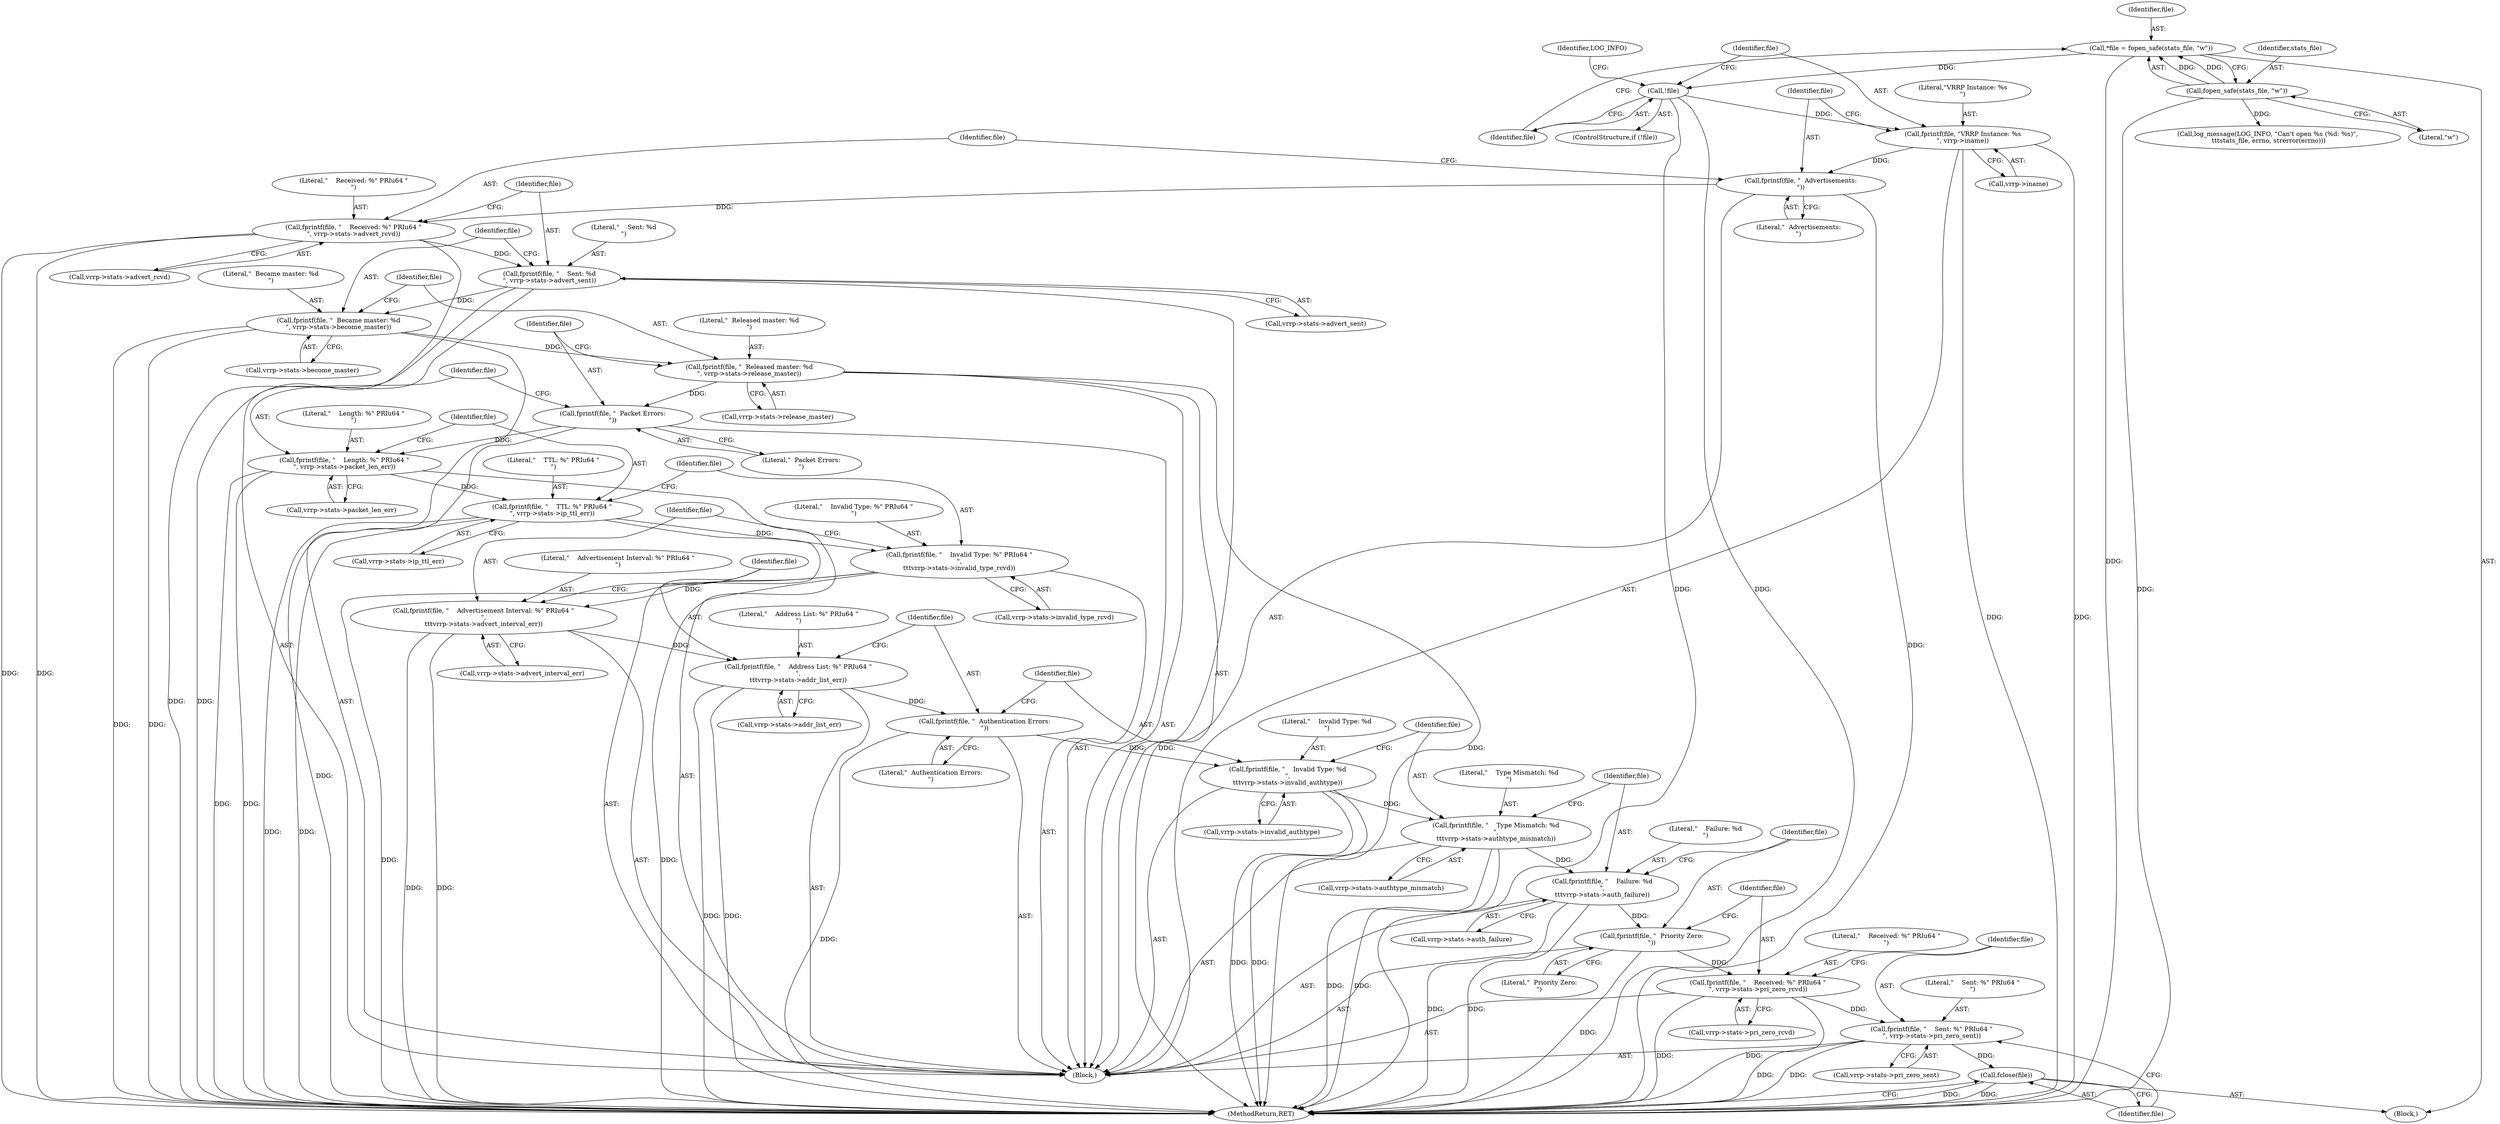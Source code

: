 digraph "0_keepalived_04f2d32871bb3b11d7dc024039952f2fe2750306_6@API" {
"1000124" [label="(Call,fprintf(file, \"VRRP Instance: %s\n\", vrrp->iname))"];
"1000112" [label="(Call,!file)"];
"1000104" [label="(Call,*file = fopen_safe(stats_file, \"w\"))"];
"1000106" [label="(Call,fopen_safe(stats_file, \"w\"))"];
"1000130" [label="(Call,fprintf(file, \"  Advertisements:\n\"))"];
"1000133" [label="(Call,fprintf(file, \"    Received: %\" PRIu64 \"\n\", vrrp->stats->advert_rcvd))"];
"1000141" [label="(Call,fprintf(file, \"    Sent: %d\n\", vrrp->stats->advert_sent))"];
"1000149" [label="(Call,fprintf(file, \"  Became master: %d\n\", vrrp->stats->become_master))"];
"1000157" [label="(Call,fprintf(file, \"  Released master: %d\n\", vrrp->stats->release_master))"];
"1000165" [label="(Call,fprintf(file, \"  Packet Errors:\n\"))"];
"1000168" [label="(Call,fprintf(file, \"    Length: %\" PRIu64 \"\n\", vrrp->stats->packet_len_err))"];
"1000176" [label="(Call,fprintf(file, \"    TTL: %\" PRIu64 \"\n\", vrrp->stats->ip_ttl_err))"];
"1000184" [label="(Call,fprintf(file, \"    Invalid Type: %\" PRIu64 \"\n\",\n\t\t\tvrrp->stats->invalid_type_rcvd))"];
"1000192" [label="(Call,fprintf(file, \"    Advertisement Interval: %\" PRIu64 \"\n\",\n\t\t\tvrrp->stats->advert_interval_err))"];
"1000200" [label="(Call,fprintf(file, \"    Address List: %\" PRIu64 \"\n\",\n\t\t\tvrrp->stats->addr_list_err))"];
"1000208" [label="(Call,fprintf(file, \"  Authentication Errors:\n\"))"];
"1000211" [label="(Call,fprintf(file, \"    Invalid Type: %d\n\",\n\t\t\tvrrp->stats->invalid_authtype))"];
"1000219" [label="(Call,fprintf(file, \"    Type Mismatch: %d\n\",\n\t\t\tvrrp->stats->authtype_mismatch))"];
"1000227" [label="(Call,fprintf(file, \"    Failure: %d\n\",\n\t\t\tvrrp->stats->auth_failure))"];
"1000235" [label="(Call,fprintf(file, \"  Priority Zero:\n\"))"];
"1000238" [label="(Call,fprintf(file, \"    Received: %\" PRIu64 \"\n\", vrrp->stats->pri_zero_rcvd))"];
"1000246" [label="(Call,fprintf(file, \"    Sent: %\" PRIu64 \"\n\", vrrp->stats->pri_zero_sent))"];
"1000254" [label="(Call,fclose(file))"];
"1000192" [label="(Call,fprintf(file, \"    Advertisement Interval: %\" PRIu64 \"\n\",\n\t\t\tvrrp->stats->advert_interval_err))"];
"1000187" [label="(Call,vrrp->stats->invalid_type_rcvd)"];
"1000106" [label="(Call,fopen_safe(stats_file, \"w\"))"];
"1000194" [label="(Literal,\"    Advertisement Interval: %\" PRIu64 \"\n\")"];
"1000126" [label="(Literal,\"VRRP Instance: %s\n\")"];
"1000255" [label="(Identifier,file)"];
"1000246" [label="(Call,fprintf(file, \"    Sent: %\" PRIu64 \"\n\", vrrp->stats->pri_zero_sent))"];
"1000178" [label="(Literal,\"    TTL: %\" PRIu64 \"\n\")"];
"1000108" [label="(Literal,\"w\")"];
"1000123" [label="(Block,)"];
"1000144" [label="(Call,vrrp->stats->advert_sent)"];
"1000151" [label="(Literal,\"  Became master: %d\n\")"];
"1000111" [label="(ControlStructure,if (!file))"];
"1000165" [label="(Call,fprintf(file, \"  Packet Errors:\n\"))"];
"1000213" [label="(Literal,\"    Invalid Type: %d\n\")"];
"1000208" [label="(Call,fprintf(file, \"  Authentication Errors:\n\"))"];
"1000202" [label="(Literal,\"    Address List: %\" PRIu64 \"\n\")"];
"1000168" [label="(Call,fprintf(file, \"    Length: %\" PRIu64 \"\n\", vrrp->stats->packet_len_err))"];
"1000239" [label="(Identifier,file)"];
"1000107" [label="(Identifier,stats_file)"];
"1000247" [label="(Identifier,file)"];
"1000186" [label="(Literal,\"    Invalid Type: %\" PRIu64 \"\n\")"];
"1000176" [label="(Call,fprintf(file, \"    TTL: %\" PRIu64 \"\n\", vrrp->stats->ip_ttl_err))"];
"1000220" [label="(Identifier,file)"];
"1000127" [label="(Call,vrrp->iname)"];
"1000249" [label="(Call,vrrp->stats->pri_zero_sent)"];
"1000124" [label="(Call,fprintf(file, \"VRRP Instance: %s\n\", vrrp->iname))"];
"1000158" [label="(Identifier,file)"];
"1000212" [label="(Identifier,file)"];
"1000200" [label="(Call,fprintf(file, \"    Address List: %\" PRIu64 \"\n\",\n\t\t\tvrrp->stats->addr_list_err))"];
"1000240" [label="(Literal,\"    Received: %\" PRIu64 \"\n\")"];
"1000143" [label="(Literal,\"    Sent: %d\n\")"];
"1000235" [label="(Call,fprintf(file, \"  Priority Zero:\n\"))"];
"1000171" [label="(Call,vrrp->stats->packet_len_err)"];
"1000104" [label="(Call,*file = fopen_safe(stats_file, \"w\"))"];
"1000237" [label="(Literal,\"  Priority Zero:\n\")"];
"1000125" [label="(Identifier,file)"];
"1000116" [label="(Identifier,LOG_INFO)"];
"1000230" [label="(Call,vrrp->stats->auth_failure)"];
"1000229" [label="(Literal,\"    Failure: %d\n\")"];
"1000166" [label="(Identifier,file)"];
"1000210" [label="(Literal,\"  Authentication Errors:\n\")"];
"1000221" [label="(Literal,\"    Type Mismatch: %d\n\")"];
"1000169" [label="(Identifier,file)"];
"1000185" [label="(Identifier,file)"];
"1000193" [label="(Identifier,file)"];
"1000177" [label="(Identifier,file)"];
"1000219" [label="(Call,fprintf(file, \"    Type Mismatch: %d\n\",\n\t\t\tvrrp->stats->authtype_mismatch))"];
"1000222" [label="(Call,vrrp->stats->authtype_mismatch)"];
"1000141" [label="(Call,fprintf(file, \"    Sent: %d\n\", vrrp->stats->advert_sent))"];
"1000149" [label="(Call,fprintf(file, \"  Became master: %d\n\", vrrp->stats->become_master))"];
"1000130" [label="(Call,fprintf(file, \"  Advertisements:\n\"))"];
"1000195" [label="(Call,vrrp->stats->advert_interval_err)"];
"1000241" [label="(Call,vrrp->stats->pri_zero_rcvd)"];
"1000102" [label="(Block,)"];
"1000135" [label="(Literal,\"    Received: %\" PRIu64 \"\n\")"];
"1000201" [label="(Identifier,file)"];
"1000105" [label="(Identifier,file)"];
"1000133" [label="(Call,fprintf(file, \"    Received: %\" PRIu64 \"\n\", vrrp->stats->advert_rcvd))"];
"1000159" [label="(Literal,\"  Released master: %d\n\")"];
"1000170" [label="(Literal,\"    Length: %\" PRIu64 \"\n\")"];
"1000157" [label="(Call,fprintf(file, \"  Released master: %d\n\", vrrp->stats->release_master))"];
"1000132" [label="(Literal,\"  Advertisements:\n\")"];
"1000131" [label="(Identifier,file)"];
"1000236" [label="(Identifier,file)"];
"1000112" [label="(Call,!file)"];
"1000209" [label="(Identifier,file)"];
"1000113" [label="(Identifier,file)"];
"1000115" [label="(Call,log_message(LOG_INFO, \"Can't open %s (%d: %s)\",\n \t\t\tstats_file, errno, strerror(errno)))"];
"1000227" [label="(Call,fprintf(file, \"    Failure: %d\n\",\n\t\t\tvrrp->stats->auth_failure))"];
"1000211" [label="(Call,fprintf(file, \"    Invalid Type: %d\n\",\n\t\t\tvrrp->stats->invalid_authtype))"];
"1000256" [label="(MethodReturn,RET)"];
"1000150" [label="(Identifier,file)"];
"1000179" [label="(Call,vrrp->stats->ip_ttl_err)"];
"1000142" [label="(Identifier,file)"];
"1000238" [label="(Call,fprintf(file, \"    Received: %\" PRIu64 \"\n\", vrrp->stats->pri_zero_rcvd))"];
"1000214" [label="(Call,vrrp->stats->invalid_authtype)"];
"1000254" [label="(Call,fclose(file))"];
"1000134" [label="(Identifier,file)"];
"1000152" [label="(Call,vrrp->stats->become_master)"];
"1000136" [label="(Call,vrrp->stats->advert_rcvd)"];
"1000248" [label="(Literal,\"    Sent: %\" PRIu64 \"\n\")"];
"1000203" [label="(Call,vrrp->stats->addr_list_err)"];
"1000160" [label="(Call,vrrp->stats->release_master)"];
"1000167" [label="(Literal,\"  Packet Errors:\n\")"];
"1000228" [label="(Identifier,file)"];
"1000184" [label="(Call,fprintf(file, \"    Invalid Type: %\" PRIu64 \"\n\",\n\t\t\tvrrp->stats->invalid_type_rcvd))"];
"1000124" -> "1000123"  [label="AST: "];
"1000124" -> "1000127"  [label="CFG: "];
"1000125" -> "1000124"  [label="AST: "];
"1000126" -> "1000124"  [label="AST: "];
"1000127" -> "1000124"  [label="AST: "];
"1000131" -> "1000124"  [label="CFG: "];
"1000124" -> "1000256"  [label="DDG: "];
"1000124" -> "1000256"  [label="DDG: "];
"1000112" -> "1000124"  [label="DDG: "];
"1000124" -> "1000130"  [label="DDG: "];
"1000112" -> "1000111"  [label="AST: "];
"1000112" -> "1000113"  [label="CFG: "];
"1000113" -> "1000112"  [label="AST: "];
"1000116" -> "1000112"  [label="CFG: "];
"1000125" -> "1000112"  [label="CFG: "];
"1000112" -> "1000256"  [label="DDG: "];
"1000112" -> "1000256"  [label="DDG: "];
"1000104" -> "1000112"  [label="DDG: "];
"1000104" -> "1000102"  [label="AST: "];
"1000104" -> "1000106"  [label="CFG: "];
"1000105" -> "1000104"  [label="AST: "];
"1000106" -> "1000104"  [label="AST: "];
"1000113" -> "1000104"  [label="CFG: "];
"1000104" -> "1000256"  [label="DDG: "];
"1000106" -> "1000104"  [label="DDG: "];
"1000106" -> "1000104"  [label="DDG: "];
"1000106" -> "1000108"  [label="CFG: "];
"1000107" -> "1000106"  [label="AST: "];
"1000108" -> "1000106"  [label="AST: "];
"1000106" -> "1000256"  [label="DDG: "];
"1000106" -> "1000115"  [label="DDG: "];
"1000130" -> "1000123"  [label="AST: "];
"1000130" -> "1000132"  [label="CFG: "];
"1000131" -> "1000130"  [label="AST: "];
"1000132" -> "1000130"  [label="AST: "];
"1000134" -> "1000130"  [label="CFG: "];
"1000130" -> "1000256"  [label="DDG: "];
"1000130" -> "1000133"  [label="DDG: "];
"1000133" -> "1000123"  [label="AST: "];
"1000133" -> "1000136"  [label="CFG: "];
"1000134" -> "1000133"  [label="AST: "];
"1000135" -> "1000133"  [label="AST: "];
"1000136" -> "1000133"  [label="AST: "];
"1000142" -> "1000133"  [label="CFG: "];
"1000133" -> "1000256"  [label="DDG: "];
"1000133" -> "1000256"  [label="DDG: "];
"1000133" -> "1000141"  [label="DDG: "];
"1000141" -> "1000123"  [label="AST: "];
"1000141" -> "1000144"  [label="CFG: "];
"1000142" -> "1000141"  [label="AST: "];
"1000143" -> "1000141"  [label="AST: "];
"1000144" -> "1000141"  [label="AST: "];
"1000150" -> "1000141"  [label="CFG: "];
"1000141" -> "1000256"  [label="DDG: "];
"1000141" -> "1000256"  [label="DDG: "];
"1000141" -> "1000149"  [label="DDG: "];
"1000149" -> "1000123"  [label="AST: "];
"1000149" -> "1000152"  [label="CFG: "];
"1000150" -> "1000149"  [label="AST: "];
"1000151" -> "1000149"  [label="AST: "];
"1000152" -> "1000149"  [label="AST: "];
"1000158" -> "1000149"  [label="CFG: "];
"1000149" -> "1000256"  [label="DDG: "];
"1000149" -> "1000256"  [label="DDG: "];
"1000149" -> "1000157"  [label="DDG: "];
"1000157" -> "1000123"  [label="AST: "];
"1000157" -> "1000160"  [label="CFG: "];
"1000158" -> "1000157"  [label="AST: "];
"1000159" -> "1000157"  [label="AST: "];
"1000160" -> "1000157"  [label="AST: "];
"1000166" -> "1000157"  [label="CFG: "];
"1000157" -> "1000256"  [label="DDG: "];
"1000157" -> "1000256"  [label="DDG: "];
"1000157" -> "1000165"  [label="DDG: "];
"1000165" -> "1000123"  [label="AST: "];
"1000165" -> "1000167"  [label="CFG: "];
"1000166" -> "1000165"  [label="AST: "];
"1000167" -> "1000165"  [label="AST: "];
"1000169" -> "1000165"  [label="CFG: "];
"1000165" -> "1000256"  [label="DDG: "];
"1000165" -> "1000168"  [label="DDG: "];
"1000168" -> "1000123"  [label="AST: "];
"1000168" -> "1000171"  [label="CFG: "];
"1000169" -> "1000168"  [label="AST: "];
"1000170" -> "1000168"  [label="AST: "];
"1000171" -> "1000168"  [label="AST: "];
"1000177" -> "1000168"  [label="CFG: "];
"1000168" -> "1000256"  [label="DDG: "];
"1000168" -> "1000256"  [label="DDG: "];
"1000168" -> "1000176"  [label="DDG: "];
"1000176" -> "1000123"  [label="AST: "];
"1000176" -> "1000179"  [label="CFG: "];
"1000177" -> "1000176"  [label="AST: "];
"1000178" -> "1000176"  [label="AST: "];
"1000179" -> "1000176"  [label="AST: "];
"1000185" -> "1000176"  [label="CFG: "];
"1000176" -> "1000256"  [label="DDG: "];
"1000176" -> "1000256"  [label="DDG: "];
"1000176" -> "1000184"  [label="DDG: "];
"1000184" -> "1000123"  [label="AST: "];
"1000184" -> "1000187"  [label="CFG: "];
"1000185" -> "1000184"  [label="AST: "];
"1000186" -> "1000184"  [label="AST: "];
"1000187" -> "1000184"  [label="AST: "];
"1000193" -> "1000184"  [label="CFG: "];
"1000184" -> "1000256"  [label="DDG: "];
"1000184" -> "1000256"  [label="DDG: "];
"1000184" -> "1000192"  [label="DDG: "];
"1000192" -> "1000123"  [label="AST: "];
"1000192" -> "1000195"  [label="CFG: "];
"1000193" -> "1000192"  [label="AST: "];
"1000194" -> "1000192"  [label="AST: "];
"1000195" -> "1000192"  [label="AST: "];
"1000201" -> "1000192"  [label="CFG: "];
"1000192" -> "1000256"  [label="DDG: "];
"1000192" -> "1000256"  [label="DDG: "];
"1000192" -> "1000200"  [label="DDG: "];
"1000200" -> "1000123"  [label="AST: "];
"1000200" -> "1000203"  [label="CFG: "];
"1000201" -> "1000200"  [label="AST: "];
"1000202" -> "1000200"  [label="AST: "];
"1000203" -> "1000200"  [label="AST: "];
"1000209" -> "1000200"  [label="CFG: "];
"1000200" -> "1000256"  [label="DDG: "];
"1000200" -> "1000256"  [label="DDG: "];
"1000200" -> "1000208"  [label="DDG: "];
"1000208" -> "1000123"  [label="AST: "];
"1000208" -> "1000210"  [label="CFG: "];
"1000209" -> "1000208"  [label="AST: "];
"1000210" -> "1000208"  [label="AST: "];
"1000212" -> "1000208"  [label="CFG: "];
"1000208" -> "1000256"  [label="DDG: "];
"1000208" -> "1000211"  [label="DDG: "];
"1000211" -> "1000123"  [label="AST: "];
"1000211" -> "1000214"  [label="CFG: "];
"1000212" -> "1000211"  [label="AST: "];
"1000213" -> "1000211"  [label="AST: "];
"1000214" -> "1000211"  [label="AST: "];
"1000220" -> "1000211"  [label="CFG: "];
"1000211" -> "1000256"  [label="DDG: "];
"1000211" -> "1000256"  [label="DDG: "];
"1000211" -> "1000219"  [label="DDG: "];
"1000219" -> "1000123"  [label="AST: "];
"1000219" -> "1000222"  [label="CFG: "];
"1000220" -> "1000219"  [label="AST: "];
"1000221" -> "1000219"  [label="AST: "];
"1000222" -> "1000219"  [label="AST: "];
"1000228" -> "1000219"  [label="CFG: "];
"1000219" -> "1000256"  [label="DDG: "];
"1000219" -> "1000256"  [label="DDG: "];
"1000219" -> "1000227"  [label="DDG: "];
"1000227" -> "1000123"  [label="AST: "];
"1000227" -> "1000230"  [label="CFG: "];
"1000228" -> "1000227"  [label="AST: "];
"1000229" -> "1000227"  [label="AST: "];
"1000230" -> "1000227"  [label="AST: "];
"1000236" -> "1000227"  [label="CFG: "];
"1000227" -> "1000256"  [label="DDG: "];
"1000227" -> "1000256"  [label="DDG: "];
"1000227" -> "1000235"  [label="DDG: "];
"1000235" -> "1000123"  [label="AST: "];
"1000235" -> "1000237"  [label="CFG: "];
"1000236" -> "1000235"  [label="AST: "];
"1000237" -> "1000235"  [label="AST: "];
"1000239" -> "1000235"  [label="CFG: "];
"1000235" -> "1000256"  [label="DDG: "];
"1000235" -> "1000238"  [label="DDG: "];
"1000238" -> "1000123"  [label="AST: "];
"1000238" -> "1000241"  [label="CFG: "];
"1000239" -> "1000238"  [label="AST: "];
"1000240" -> "1000238"  [label="AST: "];
"1000241" -> "1000238"  [label="AST: "];
"1000247" -> "1000238"  [label="CFG: "];
"1000238" -> "1000256"  [label="DDG: "];
"1000238" -> "1000256"  [label="DDG: "];
"1000238" -> "1000246"  [label="DDG: "];
"1000246" -> "1000123"  [label="AST: "];
"1000246" -> "1000249"  [label="CFG: "];
"1000247" -> "1000246"  [label="AST: "];
"1000248" -> "1000246"  [label="AST: "];
"1000249" -> "1000246"  [label="AST: "];
"1000255" -> "1000246"  [label="CFG: "];
"1000246" -> "1000256"  [label="DDG: "];
"1000246" -> "1000256"  [label="DDG: "];
"1000246" -> "1000254"  [label="DDG: "];
"1000254" -> "1000102"  [label="AST: "];
"1000254" -> "1000255"  [label="CFG: "];
"1000255" -> "1000254"  [label="AST: "];
"1000256" -> "1000254"  [label="CFG: "];
"1000254" -> "1000256"  [label="DDG: "];
"1000254" -> "1000256"  [label="DDG: "];
}
